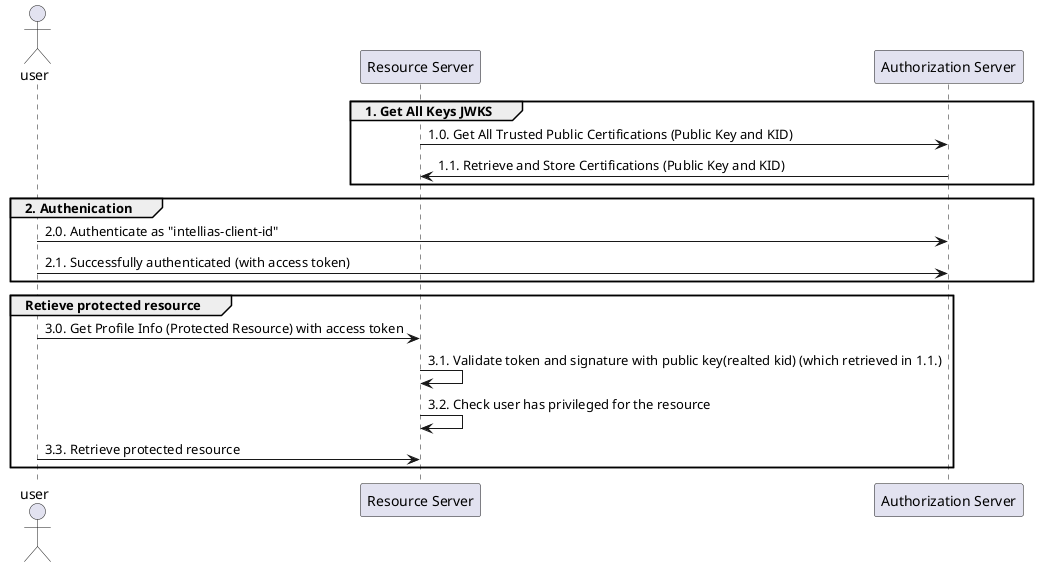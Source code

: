 @startuml

actor user as user
participant resource as "Resource Server"
participant auth as "Authorization Server"

group 1. Get All Keys JWKS
resource -> auth: 1.0. Get All Trusted Public Certifications (Public Key and KID)
resource <- auth: 1.1. Retrieve and Store Certifications (Public Key and KID)
end group

group 2. Authenication
user -> auth: 2.0. Authenticate as "intellias-client-id"
auth <- user: 2.1. Successfully authenticated (with access token)
end

group Retieve protected resource
user -> resource: 3.0. Get Profile Info (Protected Resource) with access token
resource -> resource: 3.1. Validate token and signature with public key(realted kid) (which retrieved in 1.1.)
resource -> resource: 3.2. Check user has privileged for the resource
resource <- user: 3.3. Retrieve protected resource
end group

@enduml